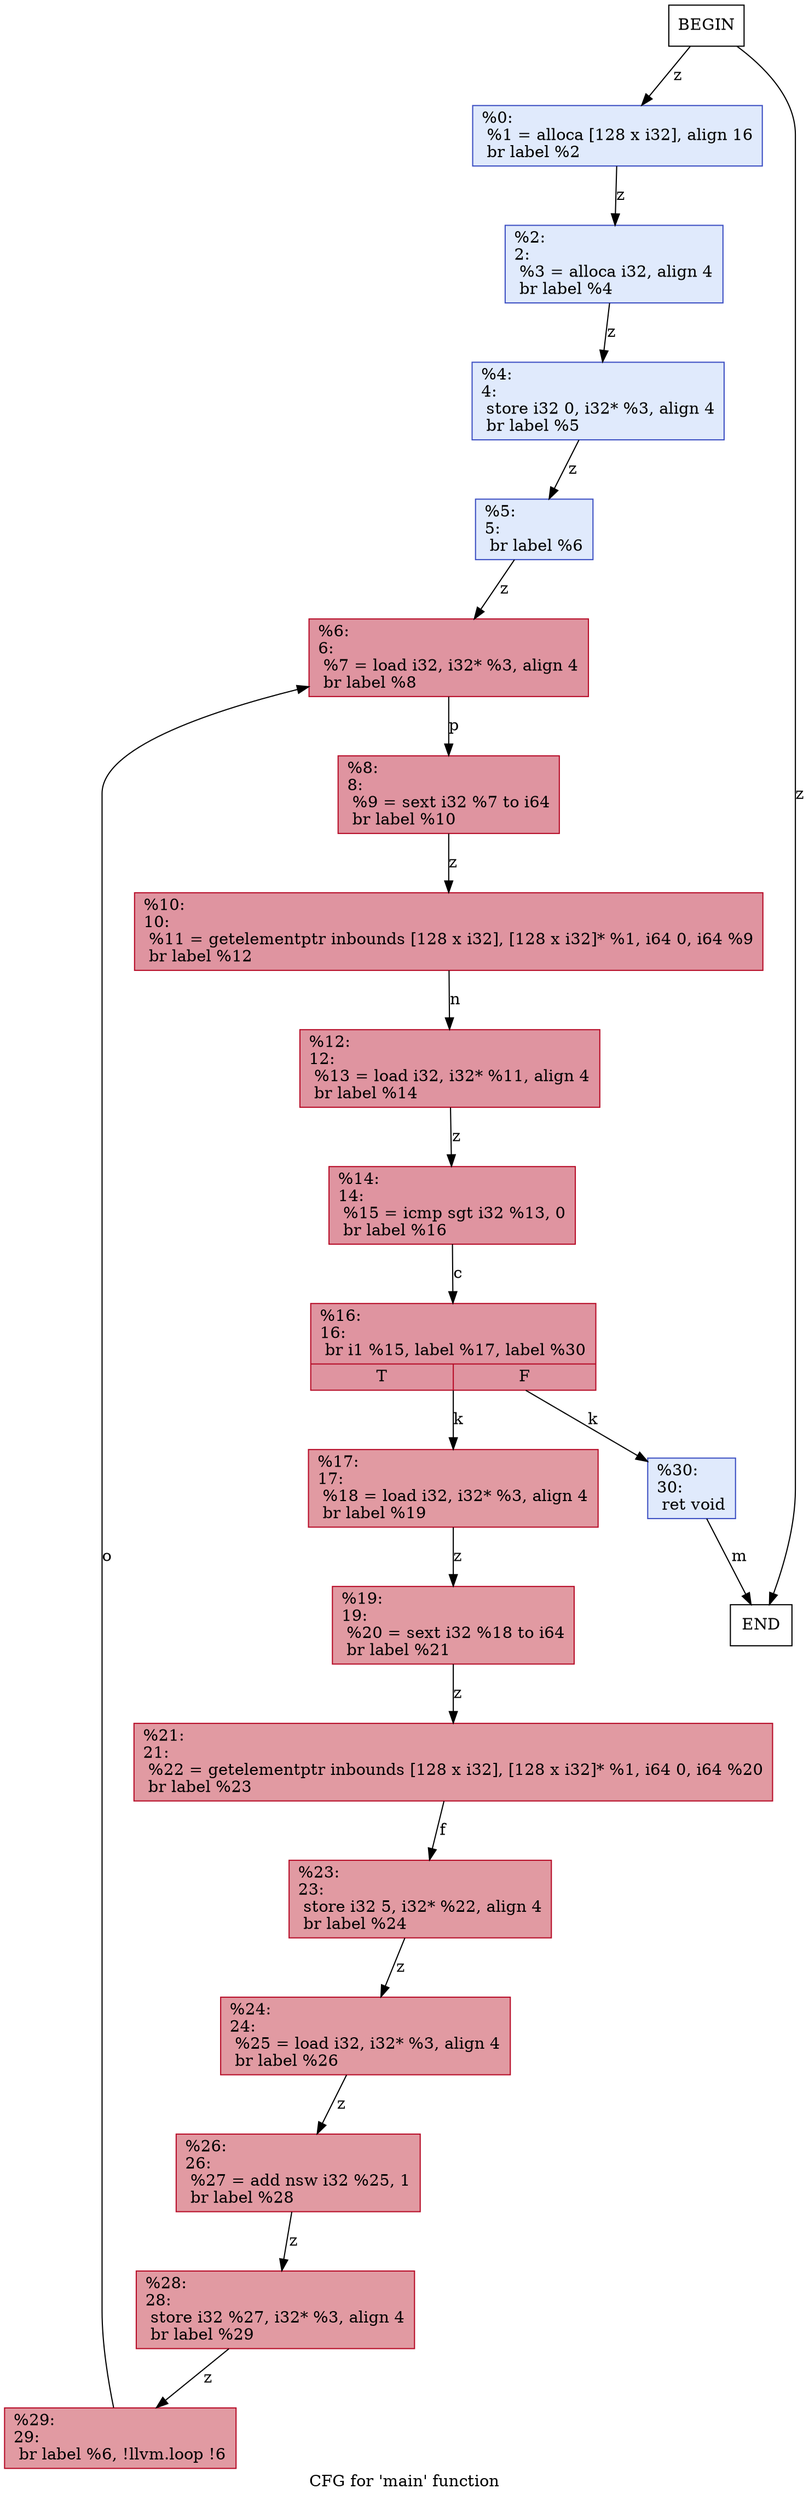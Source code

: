 digraph "CFG for 'main' function" {
	label="CFG for 'main' function";

	Nodebeginmain [shape=record, label="BEGIN"];
	Nodebeginmain -> Node0x1919ca0 [label="z"];
	Node0x1919ca0 [shape=record,color="#3d50c3ff", style=filled, fillcolor="#b9d0f970",label="{%0:\l  %1 = alloca [128 x i32], align 16\l  br label %2\l}"];
	Node0x1919ca0 -> Node0x191aa10 [label="z"];
	Node0x191aa10 [shape=record,color="#3d50c3ff", style=filled, fillcolor="#b9d0f970",label="{%2:\l2:                                                \l  %3 = alloca i32, align 4\l  br label %4\l}"];
	Node0x191aa10 -> Node0x191ab70 [label="z"];
	Node0x191ab70 [shape=record,color="#3d50c3ff", style=filled, fillcolor="#b9d0f970",label="{%4:\l4:                                                \l  store i32 0, i32* %3, align 4\l  br label %5\l}"];
	Node0x191ab70 -> Node0x191ac80 [label="z"];
	Node0x191ac80 [shape=record,color="#3d50c3ff", style=filled, fillcolor="#b9d0f970",label="{%5:\l5:                                                \l  br label %6\l}"];
	Node0x191ac80 -> Node0x191ad40 [label="z"];
	Node0x191ad40 [shape=record,color="#b70d28ff", style=filled, fillcolor="#b70d2870",label="{%6:\l6:                                                \l  %7 = load i32, i32* %3, align 4\l  br label %8\l}"];
	Node0x191ad40 -> Node0x191ae70 [label="p"];
	Node0x191ae70 [shape=record,color="#b70d28ff", style=filled, fillcolor="#b70d2870",label="{%8:\l8:                                                \l  %9 = sext i32 %7 to i64\l  br label %10\l}"];
	Node0x191ae70 -> Node0x191ac30 [label="z"];
	Node0x191ac30 [shape=record,color="#b70d28ff", style=filled, fillcolor="#b70d2870",label="{%10:\l10:                                               \l  %11 = getelementptr inbounds [128 x i32], [128 x i32]* %1, i64 0, i64 %9\l  br label %12\l}"];
	Node0x191ac30 -> Node0x191b100 [label="n"];
	Node0x191b100 [shape=record,color="#b70d28ff", style=filled, fillcolor="#b70d2870",label="{%12:\l12:                                               \l  %13 = load i32, i32* %11, align 4\l  br label %14\l}"];
	Node0x191b100 -> Node0x191b230 [label="z"];
	Node0x191b230 [shape=record,color="#b70d28ff", style=filled, fillcolor="#b70d2870",label="{%14:\l14:                                               \l  %15 = icmp sgt i32 %13, 0\l  br label %16\l}"];
	Node0x191b230 -> Node0x191b2f0 [label="c"];
	Node0x191b2f0 [shape=record,color="#b70d28ff", style=filled, fillcolor="#b70d2870",label="{%16:\l16:                                               \l  br i1 %15, label %17, label %30\l|{<s0>T|<s1>F}}"];
	Node0x191b2f0 -> Node0x191b3b0 [label="k"];
	Node0x191b2f0 -> Node0x191b400 [label="k"];
	Node0x191b3b0 [shape=record,color="#b70d28ff", style=filled, fillcolor="#bb1b2c70",label="{%17:\l17:                                               \l  %18 = load i32, i32* %3, align 4\l  br label %19\l}"];
	Node0x191b3b0 -> Node0x191b5b0 [label="z"];
	Node0x191b5b0 [shape=record,color="#b70d28ff", style=filled, fillcolor="#bb1b2c70",label="{%19:\l19:                                               \l  %20 = sext i32 %18 to i64\l  br label %21\l}"];
	Node0x191b5b0 -> Node0x191b6e0 [label="z"];
	Node0x191b6e0 [shape=record,color="#b70d28ff", style=filled, fillcolor="#bb1b2c70",label="{%21:\l21:                                               \l  %22 = getelementptr inbounds [128 x i32], [128 x i32]* %1, i64 0, i64 %20\l  br label %23\l}"];
	Node0x191b6e0 -> Node0x191b860 [label="f"];
	Node0x191b860 [shape=record,color="#b70d28ff", style=filled, fillcolor="#bb1b2c70",label="{%23:\l23:                                               \l  store i32 5, i32* %22, align 4\l  br label %24\l}"];
	Node0x191b860 -> Node0x191b950 [label="z"];
	Node0x191b950 [shape=record,color="#b70d28ff", style=filled, fillcolor="#bb1b2c70",label="{%24:\l24:                                               \l  %25 = load i32, i32* %3, align 4\l  br label %26\l}"];
	Node0x191b950 -> Node0x191ba80 [label="z"];
	Node0x191ba80 [shape=record,color="#b70d28ff", style=filled, fillcolor="#bb1b2c70",label="{%26:\l26:                                               \l  %27 = add nsw i32 %25, 1\l  br label %28\l}"];
	Node0x191ba80 -> Node0x191bb40 [label="z"];
	Node0x191bb40 [shape=record,color="#b70d28ff", style=filled, fillcolor="#bb1b2c70",label="{%28:\l28:                                               \l  store i32 %27, i32* %3, align 4\l  br label %29\l}"];
	Node0x191bb40 -> Node0x191bc00 [label="z"];
	Node0x191bc00 [shape=record,color="#b70d28ff", style=filled, fillcolor="#bb1b2c70",label="{%29:\l29:                                               \l  br label %6, !llvm.loop !6\l}"];
	Node0x191bc00 -> Node0x191ad40 [label="o"];
	Node0x191b400 [shape=record,color="#3d50c3ff", style=filled, fillcolor="#b9d0f970",label="{%30:\l30:                                               \l  ret void\l}"];
	Node0x191b400 -> Nodeendmain [label="m"];
	Nodeendmain [shape=record, label="END"];
	Nodebeginmain -> Nodeendmain [label="z"];
}
